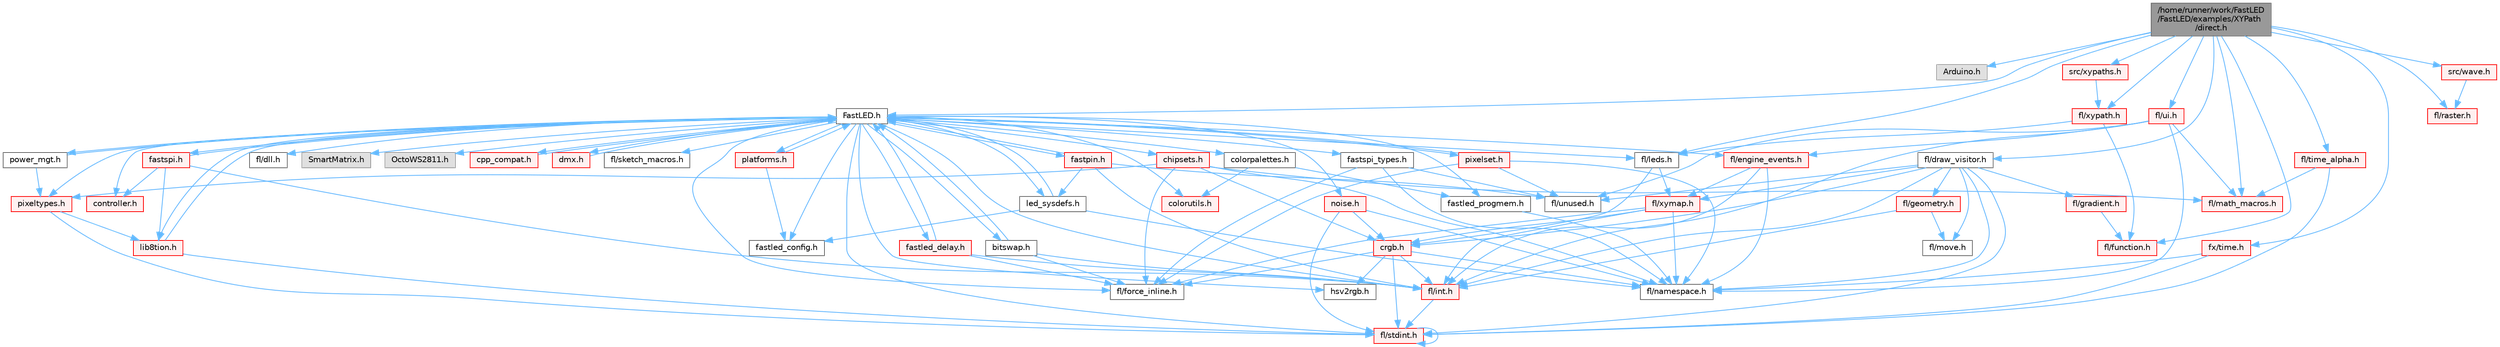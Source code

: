 digraph "/home/runner/work/FastLED/FastLED/examples/XYPath/direct.h"
{
 // INTERACTIVE_SVG=YES
 // LATEX_PDF_SIZE
  bgcolor="transparent";
  edge [fontname=Helvetica,fontsize=10,labelfontname=Helvetica,labelfontsize=10];
  node [fontname=Helvetica,fontsize=10,shape=box,height=0.2,width=0.4];
  Node1 [id="Node000001",label="/home/runner/work/FastLED\l/FastLED/examples/XYPath\l/direct.h",height=0.2,width=0.4,color="gray40", fillcolor="grey60", style="filled", fontcolor="black",tooltip=" "];
  Node1 -> Node2 [id="edge1_Node000001_Node000002",color="steelblue1",style="solid",tooltip=" "];
  Node2 [id="Node000002",label="Arduino.h",height=0.2,width=0.4,color="grey60", fillcolor="#E0E0E0", style="filled",tooltip=" "];
  Node1 -> Node3 [id="edge2_Node000001_Node000003",color="steelblue1",style="solid",tooltip=" "];
  Node3 [id="Node000003",label="FastLED.h",height=0.2,width=0.4,color="grey40", fillcolor="white", style="filled",URL="$db/d97/_fast_l_e_d_8h.html",tooltip="central include file for FastLED, defines the CFastLED class/object"];
  Node3 -> Node4 [id="edge3_Node000003_Node000004",color="steelblue1",style="solid",tooltip=" "];
  Node4 [id="Node000004",label="fl/stdint.h",height=0.2,width=0.4,color="red", fillcolor="#FFF0F0", style="filled",URL="$df/dd8/stdint_8h.html",tooltip=" "];
  Node4 -> Node4 [id="edge4_Node000004_Node000004",color="steelblue1",style="solid",tooltip=" "];
  Node3 -> Node6 [id="edge5_Node000003_Node000006",color="steelblue1",style="solid",tooltip=" "];
  Node6 [id="Node000006",label="fl/dll.h",height=0.2,width=0.4,color="grey40", fillcolor="white", style="filled",URL="$d3/d4b/dll_8h.html",tooltip="FastLED dynamic library interface - lightweight header for external callers."];
  Node3 -> Node7 [id="edge6_Node000003_Node000007",color="steelblue1",style="solid",tooltip=" "];
  Node7 [id="Node000007",label="SmartMatrix.h",height=0.2,width=0.4,color="grey60", fillcolor="#E0E0E0", style="filled",tooltip=" "];
  Node3 -> Node8 [id="edge7_Node000003_Node000008",color="steelblue1",style="solid",tooltip=" "];
  Node8 [id="Node000008",label="OctoWS2811.h",height=0.2,width=0.4,color="grey60", fillcolor="#E0E0E0", style="filled",tooltip=" "];
  Node3 -> Node9 [id="edge8_Node000003_Node000009",color="steelblue1",style="solid",tooltip=" "];
  Node9 [id="Node000009",label="fl/force_inline.h",height=0.2,width=0.4,color="grey40", fillcolor="white", style="filled",URL="$d4/d64/force__inline_8h.html",tooltip=" "];
  Node3 -> Node10 [id="edge9_Node000003_Node000010",color="steelblue1",style="solid",tooltip=" "];
  Node10 [id="Node000010",label="cpp_compat.h",height=0.2,width=0.4,color="red", fillcolor="#FFF0F0", style="filled",URL="$d9/d13/cpp__compat_8h.html",tooltip="Compatibility functions based on C++ version."];
  Node10 -> Node3 [id="edge10_Node000010_Node000003",color="steelblue1",style="solid",tooltip=" "];
  Node3 -> Node12 [id="edge11_Node000003_Node000012",color="steelblue1",style="solid",tooltip=" "];
  Node12 [id="Node000012",label="fastled_config.h",height=0.2,width=0.4,color="grey40", fillcolor="white", style="filled",URL="$d5/d11/fastled__config_8h.html",tooltip="Contains definitions that can be used to configure FastLED at compile time."];
  Node3 -> Node13 [id="edge12_Node000003_Node000013",color="steelblue1",style="solid",tooltip=" "];
  Node13 [id="Node000013",label="led_sysdefs.h",height=0.2,width=0.4,color="grey40", fillcolor="white", style="filled",URL="$d9/d3e/led__sysdefs_8h.html",tooltip="Determines which platform system definitions to include."];
  Node13 -> Node3 [id="edge13_Node000013_Node000003",color="steelblue1",style="solid",tooltip=" "];
  Node13 -> Node12 [id="edge14_Node000013_Node000012",color="steelblue1",style="solid",tooltip=" "];
  Node13 -> Node14 [id="edge15_Node000013_Node000014",color="steelblue1",style="solid",tooltip=" "];
  Node14 [id="Node000014",label="fl/namespace.h",height=0.2,width=0.4,color="grey40", fillcolor="white", style="filled",URL="$df/d2a/namespace_8h.html",tooltip="Implements the FastLED namespace macros."];
  Node3 -> Node15 [id="edge16_Node000003_Node000015",color="steelblue1",style="solid",tooltip=" "];
  Node15 [id="Node000015",label="fastled_delay.h",height=0.2,width=0.4,color="red", fillcolor="#FFF0F0", style="filled",URL="$d0/da8/fastled__delay_8h.html",tooltip="Utility functions and classes for managing delay cycles."];
  Node15 -> Node3 [id="edge17_Node000015_Node000003",color="steelblue1",style="solid",tooltip=" "];
  Node15 -> Node9 [id="edge18_Node000015_Node000009",color="steelblue1",style="solid",tooltip=" "];
  Node15 -> Node17 [id="edge19_Node000015_Node000017",color="steelblue1",style="solid",tooltip=" "];
  Node17 [id="Node000017",label="fl/int.h",height=0.2,width=0.4,color="red", fillcolor="#FFF0F0", style="filled",URL="$d3/d7e/int_8h.html",tooltip=" "];
  Node17 -> Node4 [id="edge20_Node000017_Node000004",color="steelblue1",style="solid",tooltip=" "];
  Node3 -> Node19 [id="edge21_Node000003_Node000019",color="steelblue1",style="solid",tooltip=" "];
  Node19 [id="Node000019",label="bitswap.h",height=0.2,width=0.4,color="grey40", fillcolor="white", style="filled",URL="$de/ded/bitswap_8h.html",tooltip="Functions for doing a rotation of bits/bytes used by parallel output."];
  Node19 -> Node3 [id="edge22_Node000019_Node000003",color="steelblue1",style="solid",tooltip=" "];
  Node19 -> Node9 [id="edge23_Node000019_Node000009",color="steelblue1",style="solid",tooltip=" "];
  Node19 -> Node17 [id="edge24_Node000019_Node000017",color="steelblue1",style="solid",tooltip=" "];
  Node3 -> Node20 [id="edge25_Node000003_Node000020",color="steelblue1",style="solid",tooltip=" "];
  Node20 [id="Node000020",label="controller.h",height=0.2,width=0.4,color="red", fillcolor="#FFF0F0", style="filled",URL="$d2/dd9/controller_8h.html",tooltip="deprecated: base definitions used by led controllers for writing out led data"];
  Node3 -> Node118 [id="edge26_Node000003_Node000118",color="steelblue1",style="solid",tooltip=" "];
  Node118 [id="Node000118",label="fastpin.h",height=0.2,width=0.4,color="red", fillcolor="#FFF0F0", style="filled",URL="$db/d65/fastpin_8h.html",tooltip="Class base definitions for defining fast pin access."];
  Node118 -> Node3 [id="edge27_Node000118_Node000003",color="steelblue1",style="solid",tooltip=" "];
  Node118 -> Node13 [id="edge28_Node000118_Node000013",color="steelblue1",style="solid",tooltip=" "];
  Node118 -> Node55 [id="edge29_Node000118_Node000055",color="steelblue1",style="solid",tooltip=" "];
  Node55 [id="Node000055",label="fl/unused.h",height=0.2,width=0.4,color="grey40", fillcolor="white", style="filled",URL="$d8/d4b/unused_8h.html",tooltip=" "];
  Node118 -> Node17 [id="edge30_Node000118_Node000017",color="steelblue1",style="solid",tooltip=" "];
  Node3 -> Node119 [id="edge31_Node000003_Node000119",color="steelblue1",style="solid",tooltip=" "];
  Node119 [id="Node000119",label="fastspi_types.h",height=0.2,width=0.4,color="grey40", fillcolor="white", style="filled",URL="$d2/ddb/fastspi__types_8h.html",tooltip="Data types and constants used by SPI interfaces."];
  Node119 -> Node9 [id="edge32_Node000119_Node000009",color="steelblue1",style="solid",tooltip=" "];
  Node119 -> Node14 [id="edge33_Node000119_Node000014",color="steelblue1",style="solid",tooltip=" "];
  Node119 -> Node55 [id="edge34_Node000119_Node000055",color="steelblue1",style="solid",tooltip=" "];
  Node3 -> Node120 [id="edge35_Node000003_Node000120",color="steelblue1",style="solid",tooltip=" "];
  Node120 [id="Node000120",label="dmx.h",height=0.2,width=0.4,color="red", fillcolor="#FFF0F0", style="filled",URL="$d3/de1/dmx_8h.html",tooltip="Defines the DMX512-based LED controllers."];
  Node120 -> Node3 [id="edge36_Node000120_Node000003",color="steelblue1",style="solid",tooltip=" "];
  Node3 -> Node123 [id="edge37_Node000003_Node000123",color="steelblue1",style="solid",tooltip=" "];
  Node123 [id="Node000123",label="platforms.h",height=0.2,width=0.4,color="red", fillcolor="#FFF0F0", style="filled",URL="$da/dc9/platforms_8h.html",tooltip="Determines which platforms headers to include."];
  Node123 -> Node3 [id="edge38_Node000123_Node000003",color="steelblue1",style="solid",tooltip=" "];
  Node123 -> Node12 [id="edge39_Node000123_Node000012",color="steelblue1",style="solid",tooltip=" "];
  Node3 -> Node32 [id="edge40_Node000003_Node000032",color="steelblue1",style="solid",tooltip=" "];
  Node32 [id="Node000032",label="fastled_progmem.h",height=0.2,width=0.4,color="grey40", fillcolor="white", style="filled",URL="$df/dab/fastled__progmem_8h.html",tooltip="Wrapper definitions to allow seamless use of PROGMEM in environments that have it."];
  Node32 -> Node14 [id="edge41_Node000032_Node000014",color="steelblue1",style="solid",tooltip=" "];
  Node3 -> Node23 [id="edge42_Node000003_Node000023",color="steelblue1",style="solid",tooltip=" "];
  Node23 [id="Node000023",label="lib8tion.h",height=0.2,width=0.4,color="red", fillcolor="#FFF0F0", style="filled",URL="$df/da5/lib8tion_8h.html",tooltip="Fast, efficient 8-bit math functions specifically designed for high-performance LED programming."];
  Node23 -> Node3 [id="edge43_Node000023_Node000003",color="steelblue1",style="solid",tooltip=" "];
  Node23 -> Node4 [id="edge44_Node000023_Node000004",color="steelblue1",style="solid",tooltip=" "];
  Node3 -> Node22 [id="edge45_Node000003_Node000022",color="steelblue1",style="solid",tooltip=" "];
  Node22 [id="Node000022",label="pixeltypes.h",height=0.2,width=0.4,color="red", fillcolor="#FFF0F0", style="filled",URL="$d2/dba/pixeltypes_8h.html",tooltip="Includes defintions for RGB and HSV pixels."];
  Node22 -> Node4 [id="edge46_Node000022_Node000004",color="steelblue1",style="solid",tooltip=" "];
  Node22 -> Node23 [id="edge47_Node000022_Node000023",color="steelblue1",style="solid",tooltip=" "];
  Node3 -> Node79 [id="edge48_Node000003_Node000079",color="steelblue1",style="solid",tooltip=" "];
  Node79 [id="Node000079",label="hsv2rgb.h",height=0.2,width=0.4,color="grey40", fillcolor="white", style="filled",URL="$de/d9a/hsv2rgb_8h.html",tooltip="Functions to convert from the HSV colorspace to the RGB colorspace."];
  Node3 -> Node125 [id="edge49_Node000003_Node000125",color="steelblue1",style="solid",tooltip=" "];
  Node125 [id="Node000125",label="colorutils.h",height=0.2,width=0.4,color="red", fillcolor="#FFF0F0", style="filled",URL="$d1/dfb/colorutils_8h.html",tooltip=" "];
  Node3 -> Node130 [id="edge50_Node000003_Node000130",color="steelblue1",style="solid",tooltip=" "];
  Node130 [id="Node000130",label="pixelset.h",height=0.2,width=0.4,color="red", fillcolor="#FFF0F0", style="filled",URL="$d4/d46/pixelset_8h.html",tooltip="Declares classes for managing logical groups of LEDs."];
  Node130 -> Node9 [id="edge51_Node000130_Node000009",color="steelblue1",style="solid",tooltip=" "];
  Node130 -> Node14 [id="edge52_Node000130_Node000014",color="steelblue1",style="solid",tooltip=" "];
  Node130 -> Node55 [id="edge53_Node000130_Node000055",color="steelblue1",style="solid",tooltip=" "];
  Node130 -> Node3 [id="edge54_Node000130_Node000003",color="steelblue1",style="solid",tooltip=" "];
  Node3 -> Node131 [id="edge55_Node000003_Node000131",color="steelblue1",style="solid",tooltip=" "];
  Node131 [id="Node000131",label="colorpalettes.h",height=0.2,width=0.4,color="grey40", fillcolor="white", style="filled",URL="$dc/dcc/colorpalettes_8h.html",tooltip="Declarations for the predefined color palettes supplied by FastLED."];
  Node131 -> Node125 [id="edge56_Node000131_Node000125",color="steelblue1",style="solid",tooltip=" "];
  Node131 -> Node32 [id="edge57_Node000131_Node000032",color="steelblue1",style="solid",tooltip=" "];
  Node3 -> Node132 [id="edge58_Node000003_Node000132",color="steelblue1",style="solid",tooltip=" "];
  Node132 [id="Node000132",label="noise.h",height=0.2,width=0.4,color="red", fillcolor="#FFF0F0", style="filled",URL="$d1/d31/noise_8h.html",tooltip="Functions to generate and fill arrays with noise."];
  Node132 -> Node4 [id="edge59_Node000132_Node000004",color="steelblue1",style="solid",tooltip=" "];
  Node132 -> Node75 [id="edge60_Node000132_Node000075",color="steelblue1",style="solid",tooltip=" "];
  Node75 [id="Node000075",label="crgb.h",height=0.2,width=0.4,color="red", fillcolor="#FFF0F0", style="filled",URL="$db/dd1/crgb_8h.html",tooltip="Defines the red, green, and blue (RGB) pixel struct."];
  Node75 -> Node4 [id="edge61_Node000075_Node000004",color="steelblue1",style="solid",tooltip=" "];
  Node75 -> Node17 [id="edge62_Node000075_Node000017",color="steelblue1",style="solid",tooltip=" "];
  Node75 -> Node14 [id="edge63_Node000075_Node000014",color="steelblue1",style="solid",tooltip=" "];
  Node75 -> Node9 [id="edge64_Node000075_Node000009",color="steelblue1",style="solid",tooltip=" "];
  Node75 -> Node79 [id="edge65_Node000075_Node000079",color="steelblue1",style="solid",tooltip=" "];
  Node132 -> Node14 [id="edge66_Node000132_Node000014",color="steelblue1",style="solid",tooltip=" "];
  Node3 -> Node133 [id="edge67_Node000003_Node000133",color="steelblue1",style="solid",tooltip=" "];
  Node133 [id="Node000133",label="power_mgt.h",height=0.2,width=0.4,color="grey40", fillcolor="white", style="filled",URL="$dc/d5b/power__mgt_8h.html",tooltip="Functions to limit the power used by FastLED."];
  Node133 -> Node3 [id="edge68_Node000133_Node000003",color="steelblue1",style="solid",tooltip=" "];
  Node133 -> Node22 [id="edge69_Node000133_Node000022",color="steelblue1",style="solid",tooltip=" "];
  Node3 -> Node134 [id="edge70_Node000003_Node000134",color="steelblue1",style="solid",tooltip=" "];
  Node134 [id="Node000134",label="fastspi.h",height=0.2,width=0.4,color="red", fillcolor="#FFF0F0", style="filled",URL="$d6/ddc/fastspi_8h.html",tooltip="Serial peripheral interface (SPI) definitions per platform."];
  Node134 -> Node3 [id="edge71_Node000134_Node000003",color="steelblue1",style="solid",tooltip=" "];
  Node134 -> Node20 [id="edge72_Node000134_Node000020",color="steelblue1",style="solid",tooltip=" "];
  Node134 -> Node23 [id="edge73_Node000134_Node000023",color="steelblue1",style="solid",tooltip=" "];
  Node134 -> Node17 [id="edge74_Node000134_Node000017",color="steelblue1",style="solid",tooltip=" "];
  Node3 -> Node136 [id="edge75_Node000003_Node000136",color="steelblue1",style="solid",tooltip=" "];
  Node136 [id="Node000136",label="chipsets.h",height=0.2,width=0.4,color="red", fillcolor="#FFF0F0", style="filled",URL="$db/d66/chipsets_8h.html",tooltip="Contains the bulk of the definitions for the various LED chipsets supported."];
  Node136 -> Node22 [id="edge76_Node000136_Node000022",color="steelblue1",style="solid",tooltip=" "];
  Node136 -> Node9 [id="edge77_Node000136_Node000009",color="steelblue1",style="solid",tooltip=" "];
  Node136 -> Node75 [id="edge78_Node000136_Node000075",color="steelblue1",style="solid",tooltip=" "];
  Node136 -> Node14 [id="edge79_Node000136_Node000014",color="steelblue1",style="solid",tooltip=" "];
  Node136 -> Node39 [id="edge80_Node000136_Node000039",color="steelblue1",style="solid",tooltip=" "];
  Node39 [id="Node000039",label="fl/math_macros.h",height=0.2,width=0.4,color="red", fillcolor="#FFF0F0", style="filled",URL="$d8/db8/math__macros_8h.html",tooltip=" "];
  Node3 -> Node94 [id="edge81_Node000003_Node000094",color="steelblue1",style="solid",tooltip=" "];
  Node94 [id="Node000094",label="fl/engine_events.h",height=0.2,width=0.4,color="red", fillcolor="#FFF0F0", style="filled",URL="$db/dc0/engine__events_8h.html",tooltip=" "];
  Node94 -> Node14 [id="edge82_Node000094_Node000014",color="steelblue1",style="solid",tooltip=" "];
  Node94 -> Node115 [id="edge83_Node000094_Node000115",color="steelblue1",style="solid",tooltip=" "];
  Node115 [id="Node000115",label="fl/xymap.h",height=0.2,width=0.4,color="red", fillcolor="#FFF0F0", style="filled",URL="$da/d61/xymap_8h.html",tooltip=" "];
  Node115 -> Node17 [id="edge84_Node000115_Node000017",color="steelblue1",style="solid",tooltip=" "];
  Node115 -> Node14 [id="edge85_Node000115_Node000014",color="steelblue1",style="solid",tooltip=" "];
  Node115 -> Node9 [id="edge86_Node000115_Node000009",color="steelblue1",style="solid",tooltip=" "];
  Node115 -> Node75 [id="edge87_Node000115_Node000075",color="steelblue1",style="solid",tooltip=" "];
  Node94 -> Node17 [id="edge88_Node000094_Node000017",color="steelblue1",style="solid",tooltip=" "];
  Node3 -> Node138 [id="edge89_Node000003_Node000138",color="steelblue1",style="solid",tooltip=" "];
  Node138 [id="Node000138",label="fl/leds.h",height=0.2,width=0.4,color="grey40", fillcolor="white", style="filled",URL="$da/d78/leds_8h.html",tooltip=" "];
  Node138 -> Node75 [id="edge90_Node000138_Node000075",color="steelblue1",style="solid",tooltip=" "];
  Node138 -> Node115 [id="edge91_Node000138_Node000115",color="steelblue1",style="solid",tooltip=" "];
  Node3 -> Node17 [id="edge92_Node000003_Node000017",color="steelblue1",style="solid",tooltip=" "];
  Node3 -> Node111 [id="edge93_Node000003_Node000111",color="steelblue1",style="solid",tooltip=" "];
  Node111 [id="Node000111",label="fl/sketch_macros.h",height=0.2,width=0.4,color="grey40", fillcolor="white", style="filled",URL="$d1/dbc/sketch__macros_8h.html",tooltip=" "];
  Node1 -> Node139 [id="edge94_Node000001_Node000139",color="steelblue1",style="solid",tooltip=" "];
  Node139 [id="Node000139",label="fl/draw_visitor.h",height=0.2,width=0.4,color="grey40", fillcolor="white", style="filled",URL="$d0/d4f/draw__visitor_8h.html",tooltip=" "];
  Node139 -> Node4 [id="edge95_Node000139_Node000004",color="steelblue1",style="solid",tooltip=" "];
  Node139 -> Node17 [id="edge96_Node000139_Node000017",color="steelblue1",style="solid",tooltip=" "];
  Node139 -> Node75 [id="edge97_Node000139_Node000075",color="steelblue1",style="solid",tooltip=" "];
  Node139 -> Node35 [id="edge98_Node000139_Node000035",color="steelblue1",style="solid",tooltip=" "];
  Node35 [id="Node000035",label="fl/geometry.h",height=0.2,width=0.4,color="red", fillcolor="#FFF0F0", style="filled",URL="$d4/d67/geometry_8h.html",tooltip=" "];
  Node35 -> Node17 [id="edge99_Node000035_Node000017",color="steelblue1",style="solid",tooltip=" "];
  Node35 -> Node41 [id="edge100_Node000035_Node000041",color="steelblue1",style="solid",tooltip=" "];
  Node41 [id="Node000041",label="fl/move.h",height=0.2,width=0.4,color="grey40", fillcolor="white", style="filled",URL="$d9/d83/move_8h.html",tooltip=" "];
  Node139 -> Node140 [id="edge101_Node000139_Node000140",color="steelblue1",style="solid",tooltip=" "];
  Node140 [id="Node000140",label="fl/gradient.h",height=0.2,width=0.4,color="red", fillcolor="#FFF0F0", style="filled",URL="$db/dfe/gradient_8h.html",tooltip=" "];
  Node140 -> Node113 [id="edge102_Node000140_Node000113",color="steelblue1",style="solid",tooltip=" "];
  Node113 [id="Node000113",label="fl/function.h",height=0.2,width=0.4,color="red", fillcolor="#FFF0F0", style="filled",URL="$dd/d67/function_8h.html",tooltip=" "];
  Node139 -> Node14 [id="edge103_Node000139_Node000014",color="steelblue1",style="solid",tooltip=" "];
  Node139 -> Node55 [id="edge104_Node000139_Node000055",color="steelblue1",style="solid",tooltip=" "];
  Node139 -> Node115 [id="edge105_Node000139_Node000115",color="steelblue1",style="solid",tooltip=" "];
  Node139 -> Node41 [id="edge106_Node000139_Node000041",color="steelblue1",style="solid",tooltip=" "];
  Node1 -> Node39 [id="edge107_Node000001_Node000039",color="steelblue1",style="solid",tooltip=" "];
  Node1 -> Node141 [id="edge108_Node000001_Node000141",color="steelblue1",style="solid",tooltip=" "];
  Node141 [id="Node000141",label="fl/raster.h",height=0.2,width=0.4,color="red", fillcolor="#FFF0F0", style="filled",URL="$d1/d1e/raster_8h.html",tooltip=" "];
  Node1 -> Node145 [id="edge109_Node000001_Node000145",color="steelblue1",style="solid",tooltip=" "];
  Node145 [id="Node000145",label="fl/time_alpha.h",height=0.2,width=0.4,color="red", fillcolor="#FFF0F0", style="filled",URL="$d0/d87/time__alpha_8h.html",tooltip=" "];
  Node145 -> Node4 [id="edge110_Node000145_Node000004",color="steelblue1",style="solid",tooltip=" "];
  Node145 -> Node39 [id="edge111_Node000145_Node000039",color="steelblue1",style="solid",tooltip=" "];
  Node1 -> Node146 [id="edge112_Node000001_Node000146",color="steelblue1",style="solid",tooltip=" "];
  Node146 [id="Node000146",label="fl/ui.h",height=0.2,width=0.4,color="red", fillcolor="#FFF0F0", style="filled",URL="$d9/d3b/ui_8h.html",tooltip=" "];
  Node146 -> Node14 [id="edge113_Node000146_Node000014",color="steelblue1",style="solid",tooltip=" "];
  Node146 -> Node17 [id="edge114_Node000146_Node000017",color="steelblue1",style="solid",tooltip=" "];
  Node146 -> Node94 [id="edge115_Node000146_Node000094",color="steelblue1",style="solid",tooltip=" "];
  Node146 -> Node39 [id="edge116_Node000146_Node000039",color="steelblue1",style="solid",tooltip=" "];
  Node146 -> Node55 [id="edge117_Node000146_Node000055",color="steelblue1",style="solid",tooltip=" "];
  Node1 -> Node154 [id="edge118_Node000001_Node000154",color="steelblue1",style="solid",tooltip=" "];
  Node154 [id="Node000154",label="fl/xypath.h",height=0.2,width=0.4,color="red", fillcolor="#FFF0F0", style="filled",URL="$d5/df2/xypath_8h.html",tooltip=" "];
  Node154 -> Node113 [id="edge119_Node000154_Node000113",color="steelblue1",style="solid",tooltip=" "];
  Node154 -> Node138 [id="edge120_Node000154_Node000138",color="steelblue1",style="solid",tooltip=" "];
  Node1 -> Node157 [id="edge121_Node000001_Node000157",color="steelblue1",style="solid",tooltip=" "];
  Node157 [id="Node000157",label="fx/time.h",height=0.2,width=0.4,color="red", fillcolor="#FFF0F0", style="filled",URL="$da/da2/fx_2time_8h.html",tooltip=" "];
  Node157 -> Node4 [id="edge122_Node000157_Node000004",color="steelblue1",style="solid",tooltip=" "];
  Node157 -> Node14 [id="edge123_Node000157_Node000014",color="steelblue1",style="solid",tooltip=" "];
  Node1 -> Node138 [id="edge124_Node000001_Node000138",color="steelblue1",style="solid",tooltip=" "];
  Node1 -> Node158 [id="edge125_Node000001_Node000158",color="steelblue1",style="solid",tooltip=" "];
  Node158 [id="Node000158",label="src/xypaths.h",height=0.2,width=0.4,color="red", fillcolor="#FFF0F0", style="filled",URL="$d7/d5e/_x_y_path_2src_2xypaths_8h.html",tooltip=" "];
  Node158 -> Node154 [id="edge126_Node000158_Node000154",color="steelblue1",style="solid",tooltip=" "];
  Node1 -> Node159 [id="edge127_Node000001_Node000159",color="steelblue1",style="solid",tooltip=" "];
  Node159 [id="Node000159",label="src/wave.h",height=0.2,width=0.4,color="red", fillcolor="#FFF0F0", style="filled",URL="$db/dd3/examples_2_x_y_path_2src_2wave_8h.html",tooltip=" "];
  Node159 -> Node141 [id="edge128_Node000159_Node000141",color="steelblue1",style="solid",tooltip=" "];
  Node1 -> Node113 [id="edge129_Node000001_Node000113",color="steelblue1",style="solid",tooltip=" "];
}
